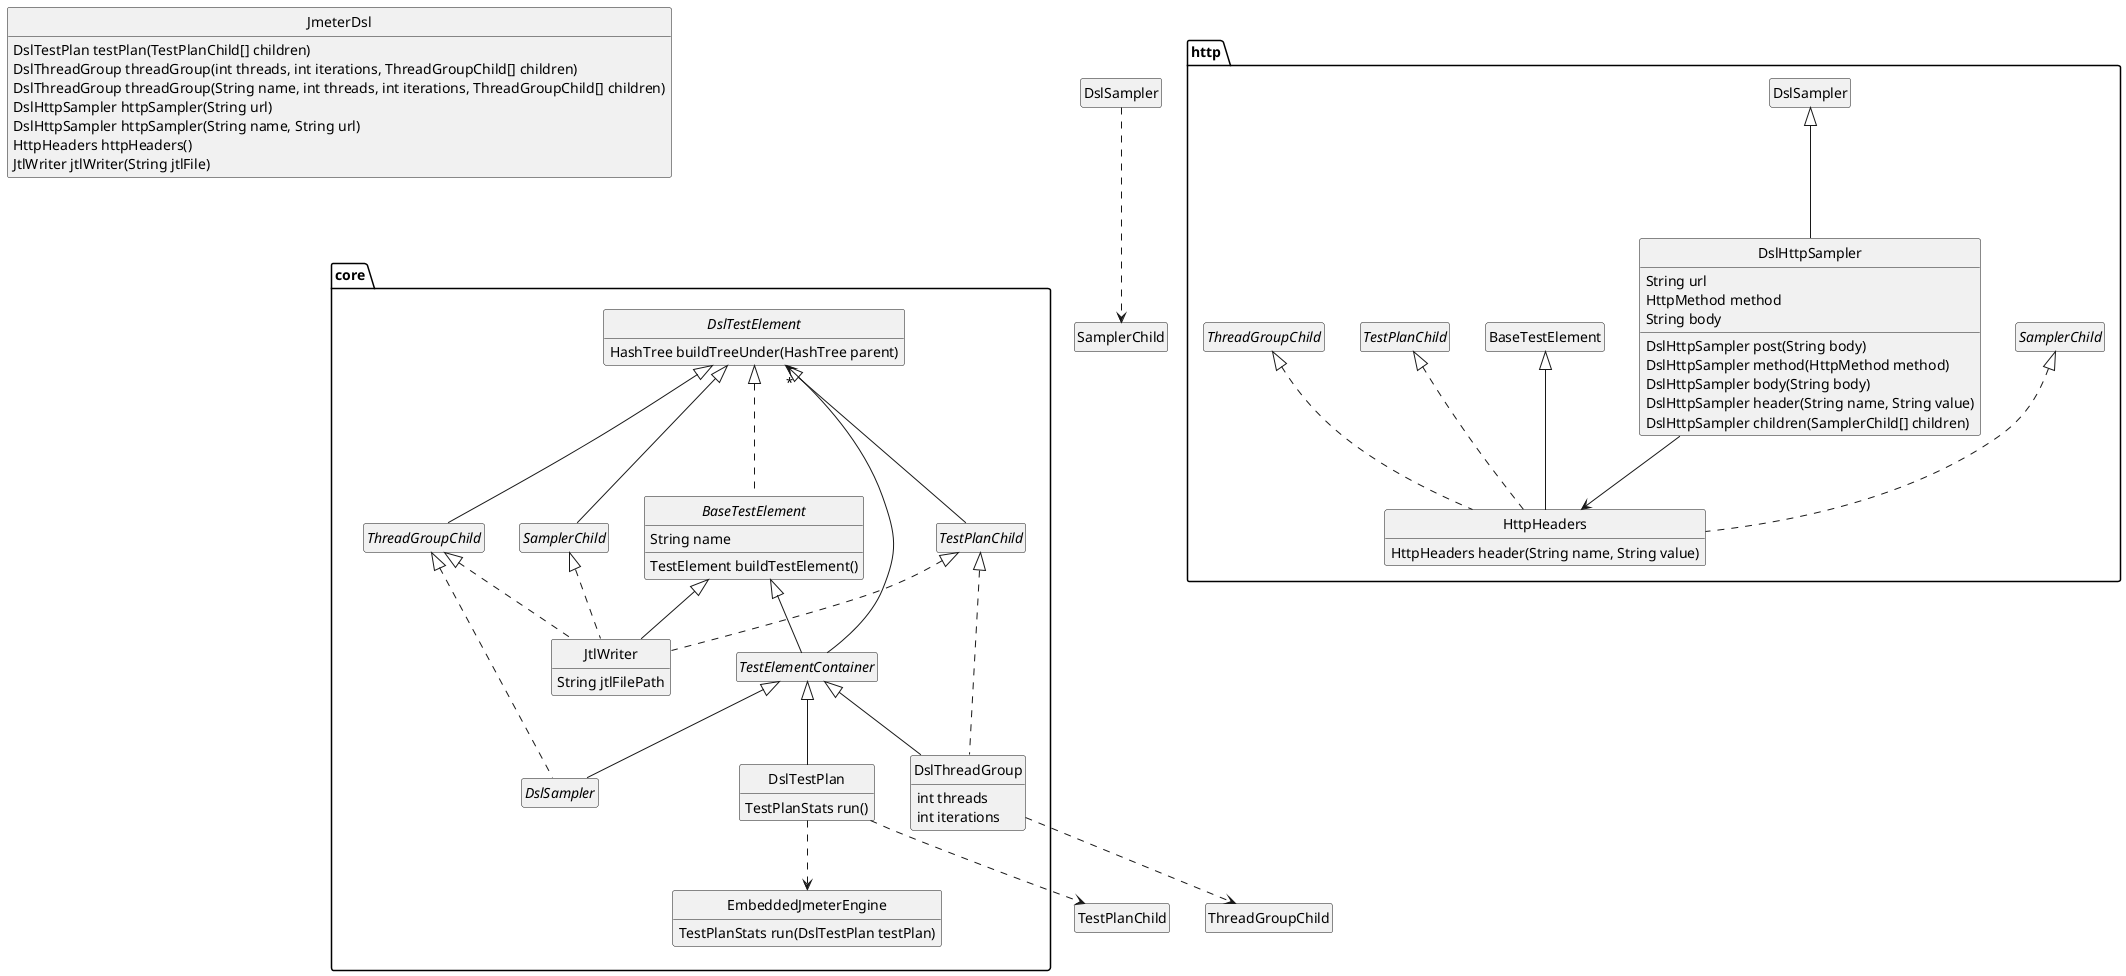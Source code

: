 @startuml

skinparam monochrome true
hide empty members
hide circle

class JmeterDsl {
  DslTestPlan testPlan(TestPlanChild[] children)
  DslThreadGroup threadGroup(int threads, int iterations, ThreadGroupChild[] children)
  DslThreadGroup threadGroup(String name, int threads, int iterations, ThreadGroupChild[] children)
  DslHttpSampler httpSampler(String url)
  DslHttpSampler httpSampler(String name, String url)
  HttpHeaders httpHeaders()
  JtlWriter jtlWriter(String jtlFile)
}

package core {

  interface DslTestElement {
    HashTree buildTreeUnder(HashTree parent)
  }

  abstract class BaseTestElement implements DslTestElement {
    String name
    TestElement buildTestElement()
  }

  abstract class TestElementContainer extends BaseTestElement {
  }

  class DslTestPlan extends TestElementContainer {
    TestPlanStats run()
  }

  interface TestPlanChild extends DslTestElement {
  }

  class EmbeddedJmeterEngine {
    TestPlanStats run(DslTestPlan testPlan)
  }

  class DslThreadGroup extends TestElementContainer implements TestPlanChild {
    int threads
    int iterations
  }

  interface ThreadGroupChild extends DslTestElement {
  }

  abstract class DslSampler extends TestElementContainer implements ThreadGroupChild {
  }

  interface SamplerChild extends DslTestElement {
  }

  class JtlWriter extends BaseTestElement implements TestPlanChild, ThreadGroupChild, SamplerChild {
    String jtlFilePath
  }

}

package http {

  class DslHttpSampler extends DslSampler {
    String url
    HttpMethod method
    String body
    DslHttpSampler post(String body)
    DslHttpSampler method(HttpMethod method)
    DslHttpSampler body(String body)
    DslHttpSampler header(String name, String value)
    DslHttpSampler children(SamplerChild[] children)
  }

  class HttpHeaders extends BaseTestElement implements TestPlanChild, ThreadGroupChild, SamplerChild {
    HttpHeaders header(String name, String value)
  }

}

JmeterDsl -[hidden]- core
TestElementContainer -up-> "*" DslTestElement
DslTestPlan ..> TestPlanChild
DslThreadGroup ..> ThreadGroupChild
DslTestPlan ..> EmbeddedJmeterEngine
DslSampler ..> SamplerChild
DslHttpSampler --> HttpHeaders

@enduml